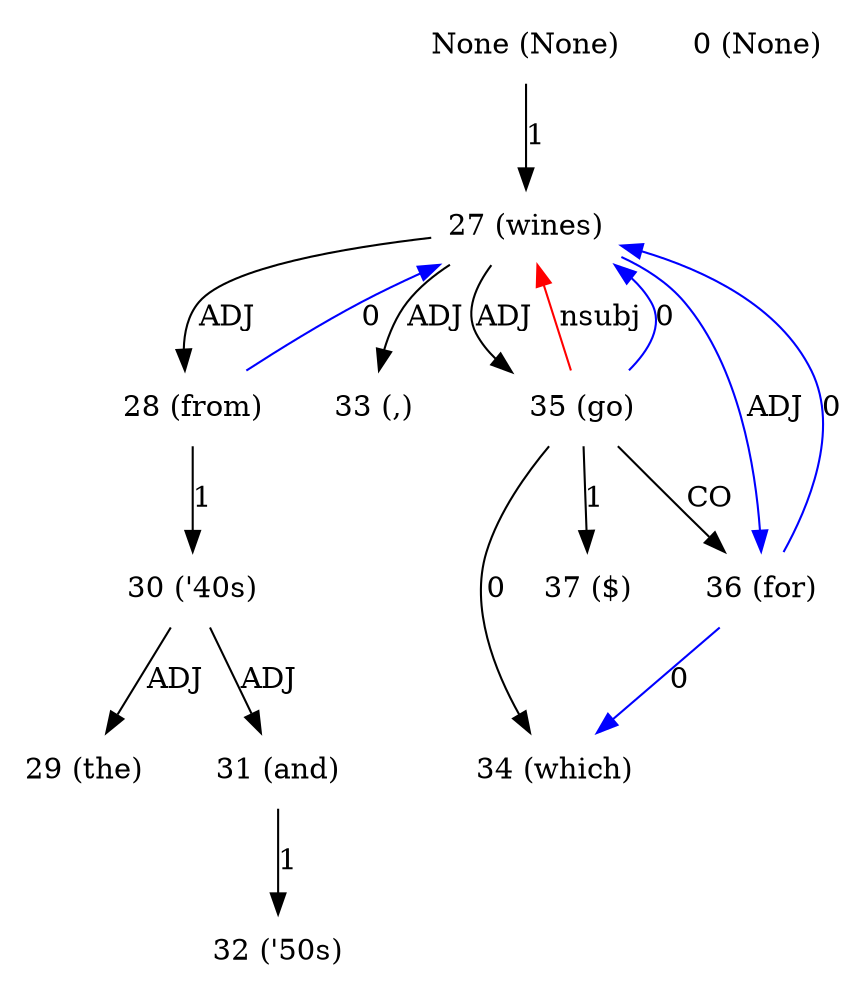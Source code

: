 digraph G{
edge [dir=forward]
node [shape=plaintext]

None [label="None (None)"]
None -> 27 [label="1"]
0 [label="0 (None)"]
27 [label="27 (wines)"]
27 -> 28 [label="ADJ"]
27 -> 33 [label="ADJ"]
27 -> 35 [label="ADJ"]
27 -> 36 [label="ADJ", color="blue"]
35 -> 27 [label="nsubj", color="red"]
28 [label="28 (from)"]
28 -> 30 [label="1"]
28 -> 27 [label="0", color="blue"]
29 [label="29 (the)"]
30 [label="30 ('40s)"]
30 -> 29 [label="ADJ"]
30 -> 31 [label="ADJ"]
31 [label="31 (and)"]
31 -> 32 [label="1"]
32 [label="32 ('50s)"]
33 [label="33 (,)"]
34 [label="34 (which)"]
35 [label="35 (go)"]
35 -> 37 [label="1"]
35 -> 34 [label="0"]
35 -> 27 [label="0", color="blue"]
35 -> 36 [label="CO"]
36 [label="36 (for)"]
36 -> 34 [label="0", color="blue"]
36 -> 27 [label="0", color="blue"]
37 [label="37 ($)"]
}

